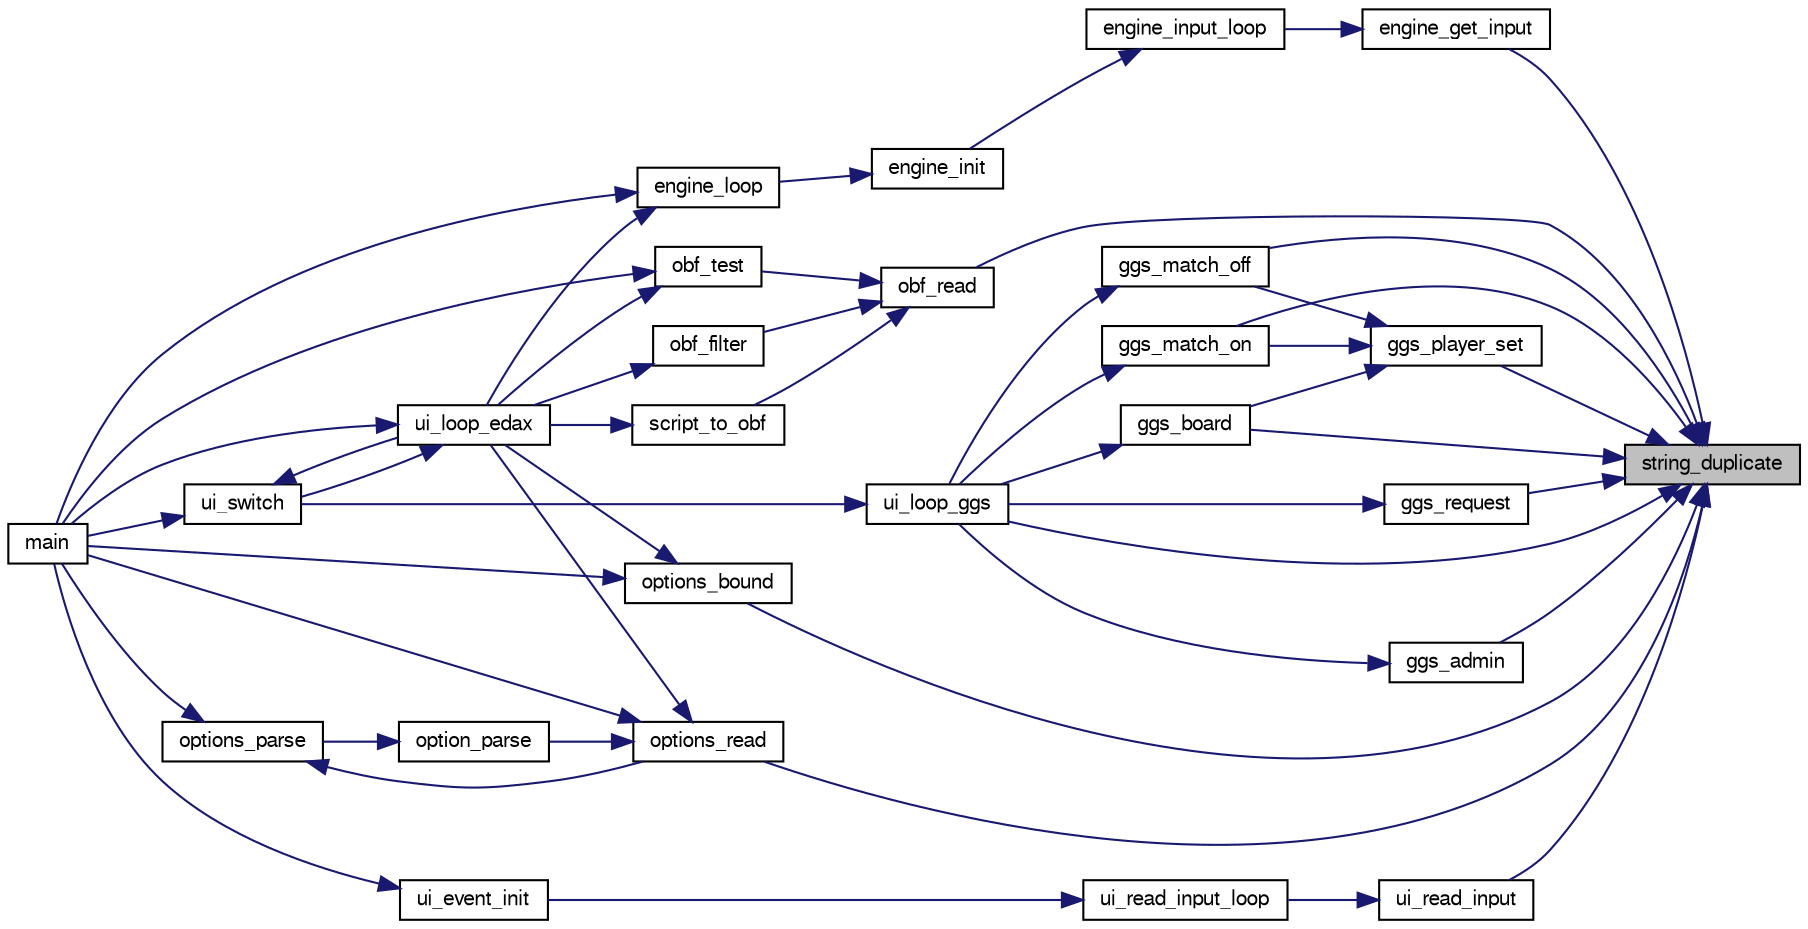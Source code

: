 digraph "string_duplicate"
{
 // LATEX_PDF_SIZE
  bgcolor="transparent";
  edge [fontname="FreeSans",fontsize="10",labelfontname="FreeSans",labelfontsize="10"];
  node [fontname="FreeSans",fontsize="10",shape=record];
  rankdir="RL";
  Node1 [label="string_duplicate",height=0.2,width=0.4,color="black", fillcolor="grey75", style="filled", fontcolor="black",tooltip="Duplicate a string."];
  Node1 -> Node2 [dir="back",color="midnightblue",fontsize="10",style="solid",fontname="FreeSans"];
  Node2 [label="engine_get_input",height=0.2,width=0.4,color="black",URL="$cassio_8c.html#aab15f6387b615a919bfb679368d97cba",tooltip="Read an input line."];
  Node2 -> Node3 [dir="back",color="midnightblue",fontsize="10",style="solid",fontname="FreeSans"];
  Node3 [label="engine_input_loop",height=0.2,width=0.4,color="black",URL="$cassio_8c.html#a3a3dca65e82e7e3e8d6c0de91b8bc4b7",tooltip="Read event loop."];
  Node3 -> Node4 [dir="back",color="midnightblue",fontsize="10",style="solid",fontname="FreeSans"];
  Node4 [label="engine_init",height=0.2,width=0.4,color="black",URL="$cassio_8c.html#ab072fb80ef54455dae0b96a71d5ee845",tooltip="Create a new Othello engine."];
  Node4 -> Node5 [dir="back",color="midnightblue",fontsize="10",style="solid",fontname="FreeSans"];
  Node5 [label="engine_loop",height=0.2,width=0.4,color="black",URL="$cassio_8c.html#a3c5b977358cdb105de103ac2c2829f01",tooltip="Loop event."];
  Node5 -> Node6 [dir="back",color="midnightblue",fontsize="10",style="solid",fontname="FreeSans"];
  Node6 [label="main",height=0.2,width=0.4,color="black",URL="$main_8c.html#a3c04138a5bfe5d72780bb7e82a18e627",tooltip="edax main function."];
  Node5 -> Node7 [dir="back",color="midnightblue",fontsize="10",style="solid",fontname="FreeSans"];
  Node7 [label="ui_loop_edax",height=0.2,width=0.4,color="black",URL="$edax_8c.html#a2354b96c7688bae32bedb6203d672f50",tooltip="Loop event."];
  Node7 -> Node6 [dir="back",color="midnightblue",fontsize="10",style="solid",fontname="FreeSans"];
  Node7 -> Node8 [dir="back",color="midnightblue",fontsize="10",style="solid",fontname="FreeSans"];
  Node8 [label="ui_switch",height=0.2,width=0.4,color="black",URL="$ui_8c.html#a4234d6b0fd690186ef0ec2fc2eba2d4d",tooltip="Switch between different User Interface."];
  Node8 -> Node6 [dir="back",color="midnightblue",fontsize="10",style="solid",fontname="FreeSans"];
  Node8 -> Node7 [dir="back",color="midnightblue",fontsize="10",style="solid",fontname="FreeSans"];
  Node1 -> Node9 [dir="back",color="midnightblue",fontsize="10",style="solid",fontname="FreeSans"];
  Node9 [label="ggs_admin",height=0.2,width=0.4,color="black",URL="$ggs_8c.html#ad5d5acba18786e7fe5938423caf236ca",tooltip="ggs_admin"];
  Node9 -> Node10 [dir="back",color="midnightblue",fontsize="10",style="solid",fontname="FreeSans"];
  Node10 [label="ui_loop_ggs",height=0.2,width=0.4,color="black",URL="$ggs_8c.html#a245d5c8f964506584b8d505c7305eb94",tooltip="ui_loop_ggs"];
  Node10 -> Node8 [dir="back",color="midnightblue",fontsize="10",style="solid",fontname="FreeSans"];
  Node1 -> Node11 [dir="back",color="midnightblue",fontsize="10",style="solid",fontname="FreeSans"];
  Node11 [label="ggs_board",height=0.2,width=0.4,color="black",URL="$ggs_8c.html#a63f1ce1416d9a7c378bdb930b7586505",tooltip="ggs_board"];
  Node11 -> Node10 [dir="back",color="midnightblue",fontsize="10",style="solid",fontname="FreeSans"];
  Node1 -> Node12 [dir="back",color="midnightblue",fontsize="10",style="solid",fontname="FreeSans"];
  Node12 [label="ggs_match_off",height=0.2,width=0.4,color="black",URL="$ggs_8c.html#a8f06848b666fd366f6e26fb217214d21",tooltip="ggs_match_off"];
  Node12 -> Node10 [dir="back",color="midnightblue",fontsize="10",style="solid",fontname="FreeSans"];
  Node1 -> Node13 [dir="back",color="midnightblue",fontsize="10",style="solid",fontname="FreeSans"];
  Node13 [label="ggs_match_on",height=0.2,width=0.4,color="black",URL="$ggs_8c.html#a111a36cc555c8894c0abb1fa06babe31",tooltip="ggs_match_on"];
  Node13 -> Node10 [dir="back",color="midnightblue",fontsize="10",style="solid",fontname="FreeSans"];
  Node1 -> Node14 [dir="back",color="midnightblue",fontsize="10",style="solid",fontname="FreeSans"];
  Node14 [label="ggs_player_set",height=0.2,width=0.4,color="black",URL="$ggs_8c.html#a2fd026583915c73831fb9401717464f3",tooltip="ggs_player_set"];
  Node14 -> Node11 [dir="back",color="midnightblue",fontsize="10",style="solid",fontname="FreeSans"];
  Node14 -> Node12 [dir="back",color="midnightblue",fontsize="10",style="solid",fontname="FreeSans"];
  Node14 -> Node13 [dir="back",color="midnightblue",fontsize="10",style="solid",fontname="FreeSans"];
  Node1 -> Node15 [dir="back",color="midnightblue",fontsize="10",style="solid",fontname="FreeSans"];
  Node15 [label="ggs_request",height=0.2,width=0.4,color="black",URL="$ggs_8c.html#aa711d401516107ea47f899cae4dde087",tooltip="ggs_request"];
  Node15 -> Node10 [dir="back",color="midnightblue",fontsize="10",style="solid",fontname="FreeSans"];
  Node1 -> Node16 [dir="back",color="midnightblue",fontsize="10",style="solid",fontname="FreeSans"];
  Node16 [label="obf_read",height=0.2,width=0.4,color="black",URL="$obftest_8c.html#ad0e1ab232d12c1548efa3445e9fc7051",tooltip="Read an OBF structure."];
  Node16 -> Node17 [dir="back",color="midnightblue",fontsize="10",style="solid",fontname="FreeSans"];
  Node17 [label="obf_filter",height=0.2,width=0.4,color="black",URL="$obftest_8c.html#a7782dc1dd1a76136a7220e27eb5b29c3",tooltip="Select hard position from an OBF file."];
  Node17 -> Node7 [dir="back",color="midnightblue",fontsize="10",style="solid",fontname="FreeSans"];
  Node16 -> Node18 [dir="back",color="midnightblue",fontsize="10",style="solid",fontname="FreeSans"];
  Node18 [label="obf_test",height=0.2,width=0.4,color="black",URL="$obftest_8c.html#af8974909ba686b74a0620bdcc7ef5f81",tooltip="Test an OBF file."];
  Node18 -> Node6 [dir="back",color="midnightblue",fontsize="10",style="solid",fontname="FreeSans"];
  Node18 -> Node7 [dir="back",color="midnightblue",fontsize="10",style="solid",fontname="FreeSans"];
  Node16 -> Node19 [dir="back",color="midnightblue",fontsize="10",style="solid",fontname="FreeSans"];
  Node19 [label="script_to_obf",height=0.2,width=0.4,color="black",URL="$obftest_8c.html#ad1bc6f7d32d2b1775f5e91f2d2e0f8b8",tooltip="Build an OBF file from a Script file."];
  Node19 -> Node7 [dir="back",color="midnightblue",fontsize="10",style="solid",fontname="FreeSans"];
  Node1 -> Node20 [dir="back",color="midnightblue",fontsize="10",style="solid",fontname="FreeSans"];
  Node20 [label="options_bound",height=0.2,width=0.4,color="black",URL="$options_8c.html#af57f2161484c8873782f47319534bf75",tooltip="Keep options between realistic values."];
  Node20 -> Node6 [dir="back",color="midnightblue",fontsize="10",style="solid",fontname="FreeSans"];
  Node20 -> Node7 [dir="back",color="midnightblue",fontsize="10",style="solid",fontname="FreeSans"];
  Node1 -> Node21 [dir="back",color="midnightblue",fontsize="10",style="solid",fontname="FreeSans"];
  Node21 [label="options_read",height=0.2,width=0.4,color="black",URL="$options_8c.html#abd70399170415e56d89b303e3ecf7f5a",tooltip="Read an option."];
  Node21 -> Node6 [dir="back",color="midnightblue",fontsize="10",style="solid",fontname="FreeSans"];
  Node21 -> Node22 [dir="back",color="midnightblue",fontsize="10",style="solid",fontname="FreeSans"];
  Node22 [label="option_parse",height=0.2,width=0.4,color="black",URL="$options_8c.html#a4ed43b013f2dae7fdf45172f563ca067",tooltip="parse an option from a string"];
  Node22 -> Node23 [dir="back",color="midnightblue",fontsize="10",style="solid",fontname="FreeSans"];
  Node23 [label="options_parse",height=0.2,width=0.4,color="black",URL="$options_8c.html#af1c6b2900c17be817795401ee70e0901",tooltip="parse options from a file"];
  Node23 -> Node6 [dir="back",color="midnightblue",fontsize="10",style="solid",fontname="FreeSans"];
  Node23 -> Node21 [dir="back",color="midnightblue",fontsize="10",style="solid",fontname="FreeSans"];
  Node21 -> Node7 [dir="back",color="midnightblue",fontsize="10",style="solid",fontname="FreeSans"];
  Node1 -> Node10 [dir="back",color="midnightblue",fontsize="10",style="solid",fontname="FreeSans"];
  Node1 -> Node24 [dir="back",color="midnightblue",fontsize="10",style="solid",fontname="FreeSans"];
  Node24 [label="ui_read_input",height=0.2,width=0.4,color="black",URL="$ui_8c.html#a2b88c226a508af9d28160a8a4e3ed07f",tooltip="Get an event."];
  Node24 -> Node25 [dir="back",color="midnightblue",fontsize="10",style="solid",fontname="FreeSans"];
  Node25 [label="ui_read_input_loop",height=0.2,width=0.4,color="black",URL="$ui_8c.html#ad00d38af43573bb06f4af5efbc2b9448",tooltip="Read event loop."];
  Node25 -> Node26 [dir="back",color="midnightblue",fontsize="10",style="solid",fontname="FreeSans"];
  Node26 [label="ui_event_init",height=0.2,width=0.4,color="black",URL="$ui_8c.html#a3ed39c580a35eded7068d8efa819045f",tooltip="Create a new Othello User Interface."];
  Node26 -> Node6 [dir="back",color="midnightblue",fontsize="10",style="solid",fontname="FreeSans"];
}
